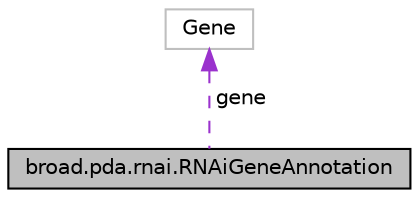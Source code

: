 digraph "broad.pda.rnai.RNAiGeneAnnotation"
{
  edge [fontname="Helvetica",fontsize="10",labelfontname="Helvetica",labelfontsize="10"];
  node [fontname="Helvetica",fontsize="10",shape=record];
  Node1 [label="broad.pda.rnai.RNAiGeneAnnotation",height=0.2,width=0.4,color="black", fillcolor="grey75", style="filled" fontcolor="black"];
  Node2 -> Node1 [dir="back",color="darkorchid3",fontsize="10",style="dashed",label=" gene" ,fontname="Helvetica"];
  Node2 [label="Gene",height=0.2,width=0.4,color="grey75", fillcolor="white", style="filled"];
}
